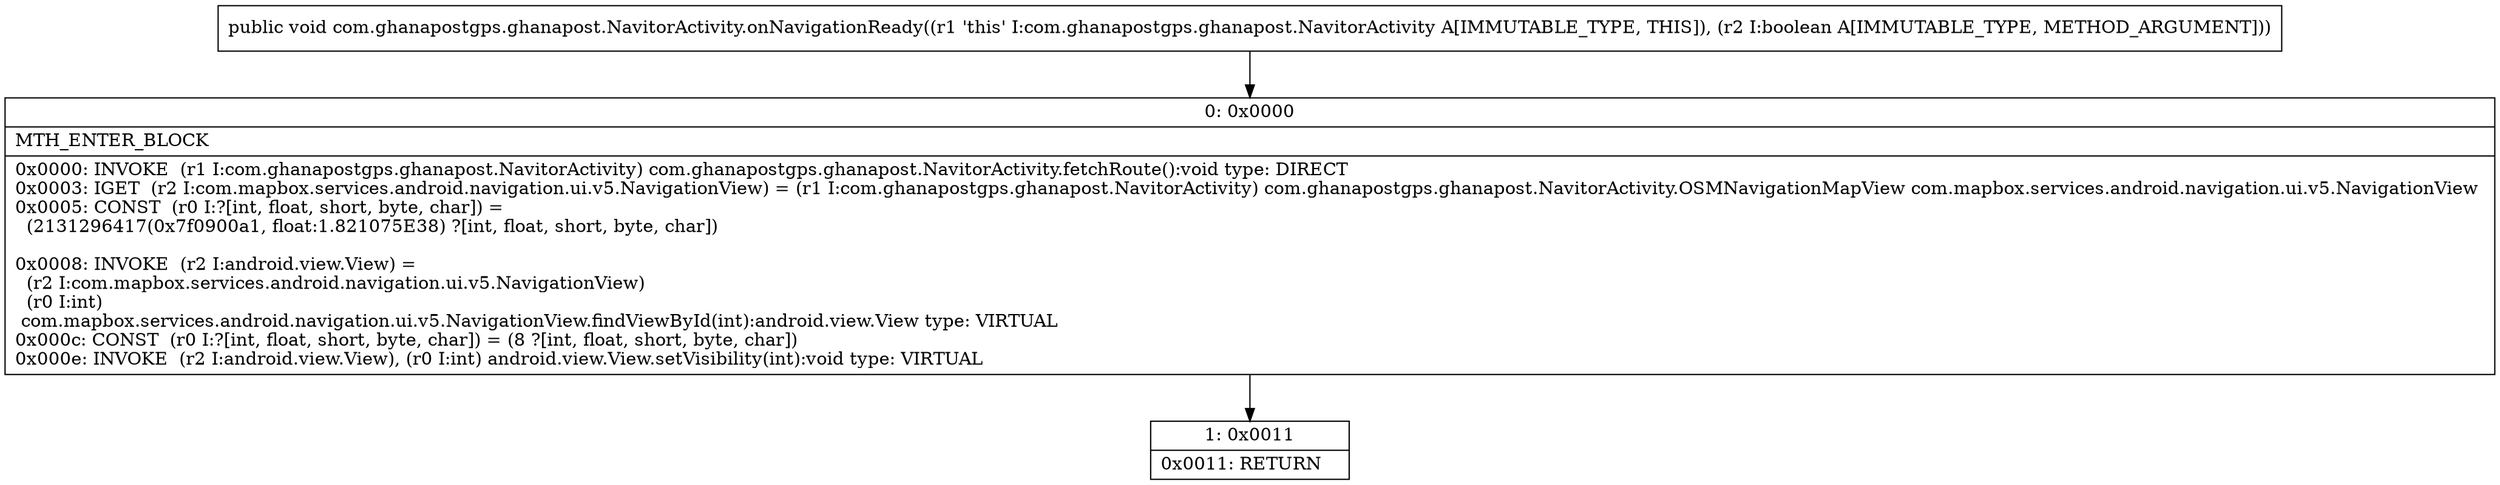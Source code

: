 digraph "CFG forcom.ghanapostgps.ghanapost.NavitorActivity.onNavigationReady(Z)V" {
Node_0 [shape=record,label="{0\:\ 0x0000|MTH_ENTER_BLOCK\l|0x0000: INVOKE  (r1 I:com.ghanapostgps.ghanapost.NavitorActivity) com.ghanapostgps.ghanapost.NavitorActivity.fetchRoute():void type: DIRECT \l0x0003: IGET  (r2 I:com.mapbox.services.android.navigation.ui.v5.NavigationView) = (r1 I:com.ghanapostgps.ghanapost.NavitorActivity) com.ghanapostgps.ghanapost.NavitorActivity.OSMNavigationMapView com.mapbox.services.android.navigation.ui.v5.NavigationView \l0x0005: CONST  (r0 I:?[int, float, short, byte, char]) = \l  (2131296417(0x7f0900a1, float:1.821075E38) ?[int, float, short, byte, char])\l \l0x0008: INVOKE  (r2 I:android.view.View) = \l  (r2 I:com.mapbox.services.android.navigation.ui.v5.NavigationView)\l  (r0 I:int)\l com.mapbox.services.android.navigation.ui.v5.NavigationView.findViewById(int):android.view.View type: VIRTUAL \l0x000c: CONST  (r0 I:?[int, float, short, byte, char]) = (8 ?[int, float, short, byte, char]) \l0x000e: INVOKE  (r2 I:android.view.View), (r0 I:int) android.view.View.setVisibility(int):void type: VIRTUAL \l}"];
Node_1 [shape=record,label="{1\:\ 0x0011|0x0011: RETURN   \l}"];
MethodNode[shape=record,label="{public void com.ghanapostgps.ghanapost.NavitorActivity.onNavigationReady((r1 'this' I:com.ghanapostgps.ghanapost.NavitorActivity A[IMMUTABLE_TYPE, THIS]), (r2 I:boolean A[IMMUTABLE_TYPE, METHOD_ARGUMENT])) }"];
MethodNode -> Node_0;
Node_0 -> Node_1;
}

